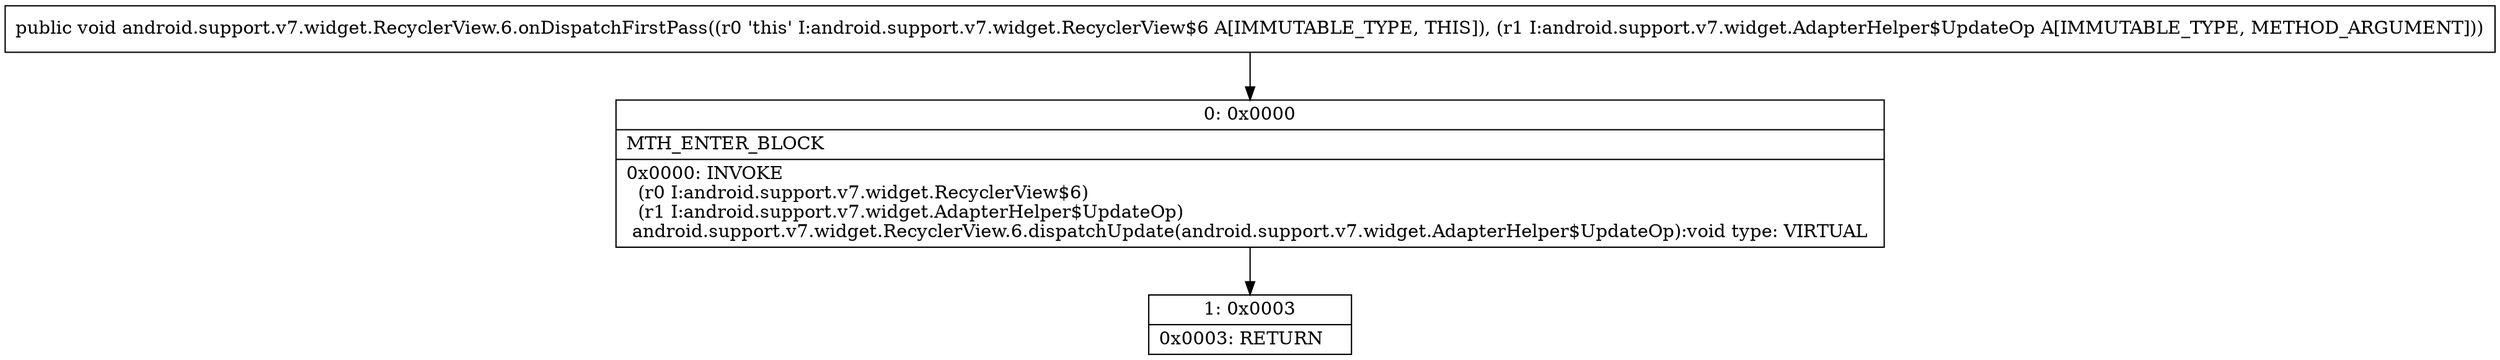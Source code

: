 digraph "CFG forandroid.support.v7.widget.RecyclerView.6.onDispatchFirstPass(Landroid\/support\/v7\/widget\/AdapterHelper$UpdateOp;)V" {
Node_0 [shape=record,label="{0\:\ 0x0000|MTH_ENTER_BLOCK\l|0x0000: INVOKE  \l  (r0 I:android.support.v7.widget.RecyclerView$6)\l  (r1 I:android.support.v7.widget.AdapterHelper$UpdateOp)\l android.support.v7.widget.RecyclerView.6.dispatchUpdate(android.support.v7.widget.AdapterHelper$UpdateOp):void type: VIRTUAL \l}"];
Node_1 [shape=record,label="{1\:\ 0x0003|0x0003: RETURN   \l}"];
MethodNode[shape=record,label="{public void android.support.v7.widget.RecyclerView.6.onDispatchFirstPass((r0 'this' I:android.support.v7.widget.RecyclerView$6 A[IMMUTABLE_TYPE, THIS]), (r1 I:android.support.v7.widget.AdapterHelper$UpdateOp A[IMMUTABLE_TYPE, METHOD_ARGUMENT])) }"];
MethodNode -> Node_0;
Node_0 -> Node_1;
}

